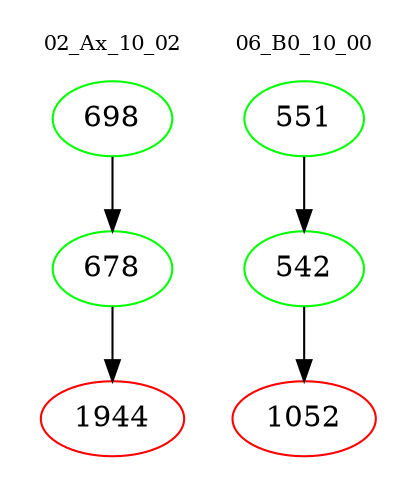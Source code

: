 digraph{
subgraph cluster_0 {
color = white
label = "02_Ax_10_02";
fontsize=10;
T0_698 [label="698", color="green"]
T0_698 -> T0_678 [color="black"]
T0_678 [label="678", color="green"]
T0_678 -> T0_1944 [color="black"]
T0_1944 [label="1944", color="red"]
}
subgraph cluster_1 {
color = white
label = "06_B0_10_00";
fontsize=10;
T1_551 [label="551", color="green"]
T1_551 -> T1_542 [color="black"]
T1_542 [label="542", color="green"]
T1_542 -> T1_1052 [color="black"]
T1_1052 [label="1052", color="red"]
}
}
